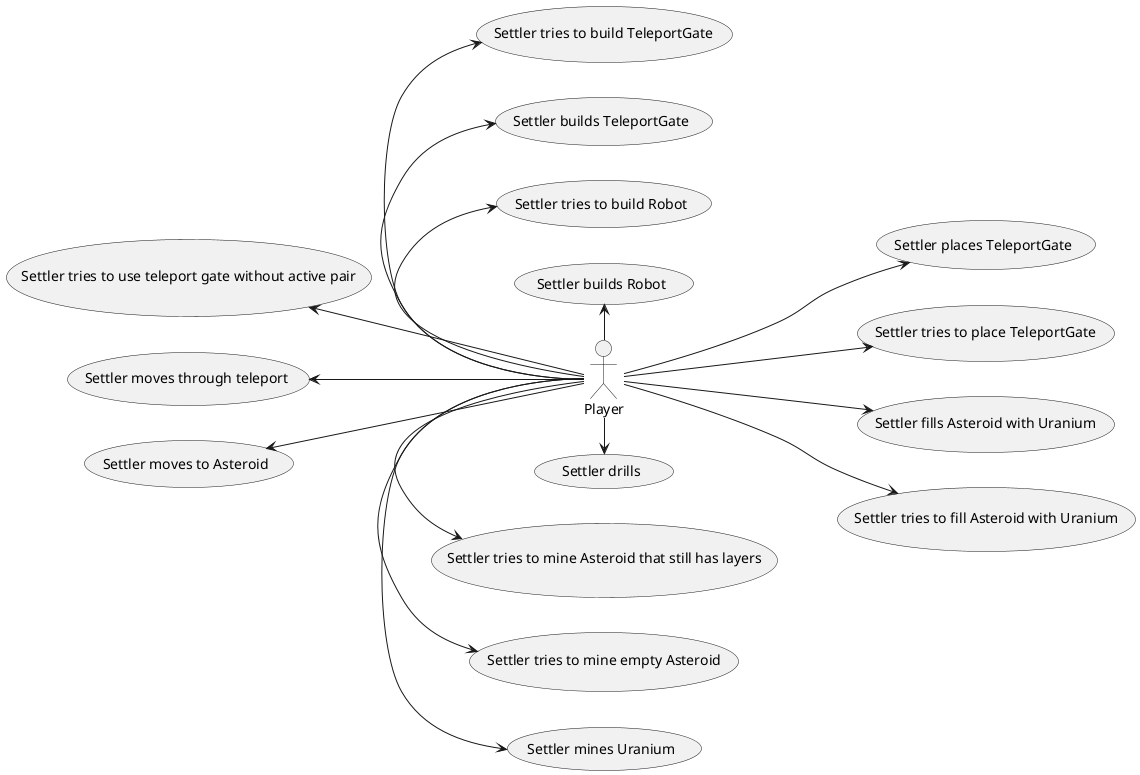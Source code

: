 @startuml usecase
left to right direction
:Player: -left-> (Settler builds Robot)
:Player: -left-> (Settler tries to build Robot)
:Player: -left-> (Settler builds TeleportGate)
:Player: -left-> (Settler tries to build TeleportGate)
:Player: -right-> (Settler mines Uranium)

:Player: -right-> (Settler tries to mine empty Asteroid)
:Player: -right-> (Settler tries to mine Asteroid that still has layers)
:Player: -right-> (Settler drills)
:Player: -up-> (Settler moves to Asteroid)

:Player: -up-> (Settler moves through teleport)
:Player: -up-> (Settler tries to use teleport gate without active pair)
:Player: -down-> (Settler places TeleportGate)
:Player: -down-> (Settler tries to place TeleportGate)
:Player: -down-> (Settler fills Asteroid with Uranium)

:Player: -down-> (Settler tries to fill Asteroid with Uranium)
newpage
left to right direction
:Controller: -left-> (Robot moves to Asteroid)
:Controller: -left-> (Robot drills)
:Controller: -right-> (Settler dies)

:Controller: -right-> (Robot dies)
:Controller: -right-> (Uranium explodes)
:Controller: -down-> (Asteroid explodes with a robot on it, moves to TeleportGate)
:Controller: -down-> (Asteroid explodes with a robot on it, moves to Asteroid)
:Controller: -down-> (Asteroid explodes with a settler on it)
:Controller: -down-> (Asteroid explodes with a TeleportGate on it, pair on Asteroid)
:Controller: -down-> (Asteroid explodes with a TeleportGate on it, pair in Storage)

:Controller: -right-> (Water evaporates)
:Controller: -up-> (Sun announces next Sunstorm)
:Controller: -up-> (Sun starts Sunstorm)
:Controller: -up-> (Sun pulls some Asteroids nearby)
@enduml